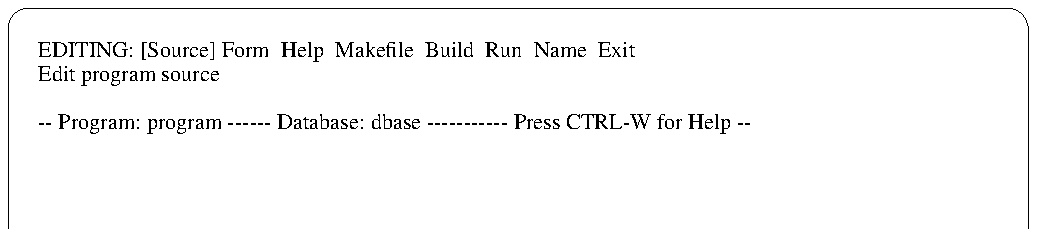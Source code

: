 '\" @(#)$Id: modmenu.pic,v 1.1 2002-06-16 07:36:14 afalout Exp $
'\" @(#)Picture: MODIFY sub-menu
.if \n(H1=0 .sp 1.0i
.ps 8
.ft LP
.vs 10
.PS
Screen:
[
Ledge: line up    1.00i ; move to Ledge.n + ( 0.10i,  0.10i)
Tedge: line right 4.90i ; move to Tedge.e + ( 0.10i, -0.10i)
Redge: line down  1.00i ; move to Redge.s + (-0.10i, -0.10i)
Trc: arc radius 0.10i at Redge.n - (0.10i, 0) from Redge.n to Tedge.e
Tlc: arc cw radius 0.10i at Ledge.n + (0.10i, 0) from Ledge.n to Tedge.w
]
move to Screen.nw + (0.15i, -1*0.12i-0.10i)
Line1: "EDITING: [Source] Form  Help  Makefile  Build  Run  Name  Exit" ljust
move to Screen.nw + (0.15i, -2*0.12i-0.10i)
Line2: "Edit program source" ljust
move to Screen.nw + (0.15i, -4*0.12i-0.10i)
Line4: "-- Program: program ------ Database: dbase ----------- Press CTRL-W for Help --" ljust
.PE
.ft
.ps
.vs

